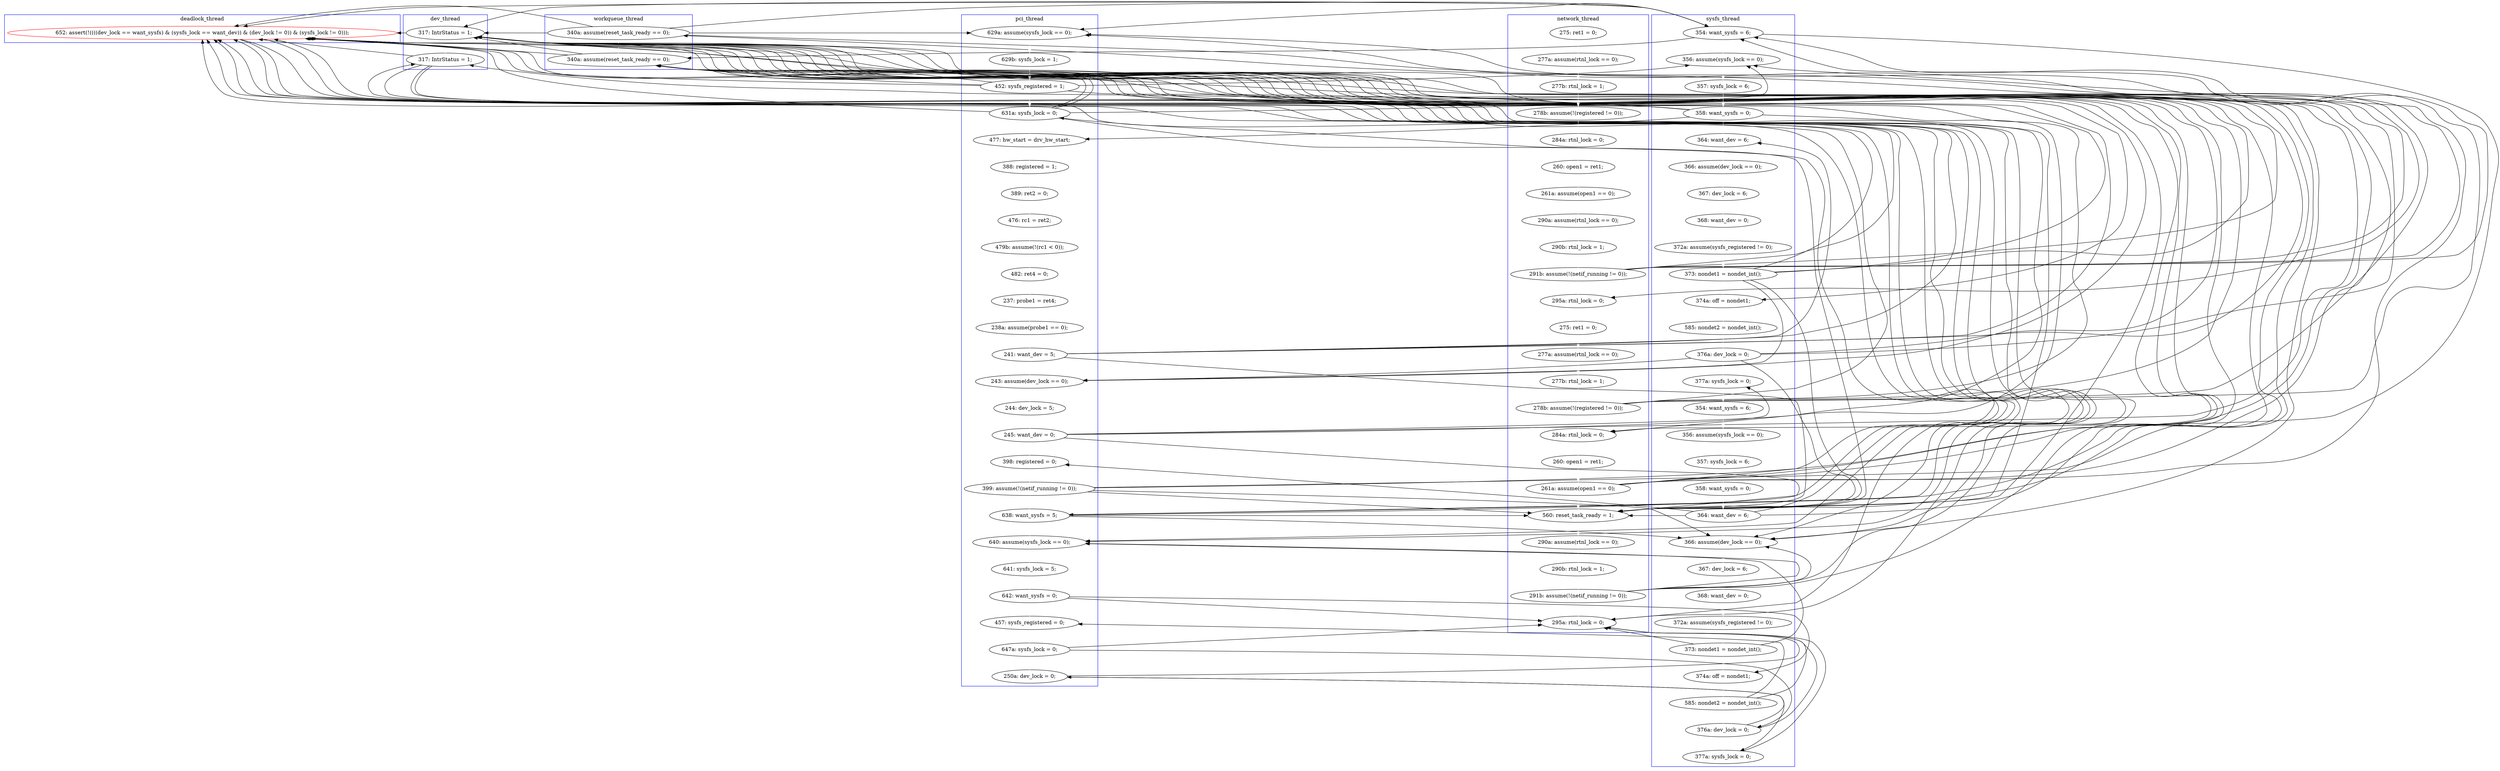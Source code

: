 digraph Counterexample {
	158 -> 176 [color = white, style = solid]
	81 -> 92 [color = white, style = solid]
	142 -> 143 [color = white, style = solid]
	191 -> 196 [color = white, style = solid]
	127 -> 130 [color = white, style = solid]
	145 -> 150 [color = black, style = solid, constraint = false]
	187 -> 191 [color = white, style = solid]
	49 -> 168 [color = black, style = solid, constraint = false]
	120 -> 156 [color = black, style = solid, constraint = false]
	158 -> 167 [color = black, style = solid, constraint = false]
	120 -> 136 [color = white, style = solid]
	99 -> 101 [color = black, style = solid, constraint = false]
	49 -> 82 [color = black, style = solid, constraint = false]
	90 -> 156 [color = black, style = solid, constraint = false]
	49 -> 55 [color = black, style = solid, constraint = false]
	156 -> 159 [color = black, style = solid, constraint = false]
	81 -> 156 [color = black, style = solid, constraint = false]
	35 -> 36 [color = white, style = solid]
	168 -> 176 [color = black, style = solid, constraint = false]
	103 -> 121 [color = white, style = solid]
	138 -> 156 [color = black, style = solid, constraint = false]
	156 -> 168 [color = black, style = solid, constraint = false]
	122 -> 123 [color = white, style = solid]
	124 -> 126 [color = white, style = solid]
	127 -> 168 [color = black, style = solid, constraint = false]
	138 -> 139 [color = black, style = solid, constraint = false]
	170 -> 171 [color = white, style = solid]
	49 -> 86 [color = black, style = solid, constraint = false]
	129 -> 130 [color = black, style = solid, constraint = false]
	129 -> 136 [color = black, style = solid, constraint = false]
	82 -> 168 [color = black, style = solid, constraint = false]
	195 -> 205 [color = black, style = solid, constraint = false]
	103 -> 104 [color = black, style = solid, constraint = false]
	141 -> 142 [color = white, style = solid]
	136 -> 137 [color = white, style = solid]
	139 -> 141 [color = white, style = solid]
	151 -> 168 [color = black, style = solid, constraint = false]
	191 -> 195 [color = black, style = solid, constraint = false]
	79 -> 81 [color = white, style = solid]
	129 -> 159 [color = black, style = solid, constraint = false]
	49 -> 63 [color = white, style = solid]
	138 -> 150 [color = white, style = solid]
	145 -> 156 [color = black, style = solid, constraint = false]
	87 -> 90 [color = white, style = solid]
	175 -> 205 [color = black, style = solid, constraint = false]
	159 -> 163 [color = white, style = solid]
	32 -> 35 [color = white, style = solid]
	127 -> 156 [color = black, style = solid, constraint = false]
	169 -> 170 [color = white, style = solid]
	104 -> 109 [color = white, style = solid]
	96 -> 99 [color = black, style = solid, constraint = false]
	158 -> 169 [color = black, style = solid, constraint = false]
	82 -> 101 [color = white, style = solid]
	93 -> 96 [color = white, style = solid]
	135 -> 168 [color = black, style = solid, constraint = false]
	166 -> 168 [color = black, style = solid, constraint = false]
	177 -> 178 [color = white, style = solid]
	99 -> 159 [color = black, style = solid, constraint = false]
	46 -> 47 [color = white, style = solid]
	49 -> 156 [color = black, style = solid, constraint = false]
	151 -> 169 [color = black, style = solid, constraint = false]
	133 -> 135 [color = white, style = solid]
	82 -> 92 [color = black, style = solid, constraint = false]
	158 -> 159 [color = black, style = solid, constraint = false]
	101 -> 102 [color = white, style = solid]
	99 -> 104 [color = white, style = solid]
	150 -> 151 [color = white, style = solid]
	82 -> 86 [color = black, style = solid, constraint = false]
	135 -> 136 [color = black, style = solid, constraint = false]
	151 -> 158 [color = white, style = solid]
	81 -> 129 [color = black, style = solid, constraint = false]
	82 -> 156 [color = black, style = solid, constraint = false]
	129 -> 168 [color = black, style = solid, constraint = false]
	166 -> 167 [color = black, style = solid, constraint = false]
	82 -> 129 [color = black, style = solid, constraint = false]
	178 -> 187 [color = white, style = solid]
	55 -> 129 [color = white, style = solid]
	39 -> 46 [color = white, style = solid]
	145 -> 169 [color = white, style = solid]
	168 -> 169 [color = black, style = solid, constraint = false]
	99 -> 156 [color = black, style = solid, constraint = false]
	156 -> 167 [color = white, style = solid]
	151 -> 156 [color = black, style = solid, constraint = false]
	174 -> 175 [color = white, style = solid]
	109 -> 110 [color = white, style = solid]
	55 -> 63 [color = black, style = solid, constraint = false]
	178 -> 179 [color = black, style = solid, constraint = false]
	90 -> 92 [color = black, style = solid, constraint = false]
	135 -> 139 [color = white, style = solid]
	163 -> 164 [color = white, style = solid]
	99 -> 129 [color = black, style = solid, constraint = false]
	36 -> 39 [color = white, style = solid]
	29 -> 32 [color = white, style = solid]
	123 -> 124 [color = white, style = solid]
	196 -> 197 [color = black, style = solid, constraint = false]
	167 -> 176 [color = black, style = solid, constraint = false]
	183 -> 205 [color = black, style = solid, constraint = false]
	171 -> 174 [color = white, style = solid]
	127 -> 129 [color = black, style = solid, constraint = false]
	96 -> 159 [color = white, style = solid]
	110 -> 111 [color = white, style = solid]
	78 -> 79 [color = white, style = solid]
	195 -> 197 [color = white, style = solid]
	55 -> 156 [color = black, style = solid, constraint = false]
	178 -> 205 [color = black, style = solid, constraint = false]
	127 -> 159 [color = black, style = solid, constraint = false]
	195 -> 196 [color = black, style = solid, constraint = false]
	166 -> 205 [color = white, style = solid]
	47 -> 49 [color = white, style = solid]
	127 -> 136 [color = black, style = solid, constraint = false]
	138 -> 168 [color = black, style = solid, constraint = false]
	90 -> 101 [color = black, style = solid, constraint = false]
	183 -> 195 [color = white, style = solid]
	114 -> 115 [color = white, style = solid]
	145 -> 159 [color = black, style = solid, constraint = false]
	96 -> 156 [color = black, style = solid, constraint = false]
	28 -> 29 [color = white, style = solid]
	144 -> 145 [color = white, style = solid]
	81 -> 82 [color = black, style = solid, constraint = false]
	130 -> 133 [color = white, style = solid]
	151 -> 159 [color = black, style = solid, constraint = false]
	179 -> 183 [color = white, style = solid]
	63 -> 77 [color = white, style = solid]
	138 -> 159 [color = black, style = solid, constraint = false]
	55 -> 86 [color = black, style = solid, constraint = false]
	116 -> 119 [color = white, style = solid]
	86 -> 87 [color = white, style = solid]
	55 -> 82 [color = black, style = solid, constraint = false]
	167 -> 168 [color = black, style = solid, constraint = false]
	167 -> 205 [color = black, style = solid, constraint = false]
	158 -> 168 [color = black, style = solid, constraint = false]
	27 -> 28 [color = white, style = solid]
	135 -> 159 [color = black, style = solid, constraint = false]
	143 -> 144 [color = white, style = solid]
	120 -> 129 [color = black, style = solid, constraint = false]
	145 -> 168 [color = black, style = solid, constraint = false]
	191 -> 205 [color = black, style = solid, constraint = false]
	164 -> 166 [color = white, style = solid]
	166 -> 176 [color = black, style = solid, constraint = false]
	175 -> 176 [color = black, style = solid, constraint = false]
	96 -> 101 [color = black, style = solid, constraint = false]
	120 -> 121 [color = black, style = solid, constraint = false]
	81 -> 86 [color = black, style = solid, constraint = false]
	156 -> 169 [color = black, style = solid, constraint = false]
	103 -> 129 [color = black, style = solid, constraint = false]
	103 -> 159 [color = black, style = solid, constraint = false]
	96 -> 168 [color = black, style = solid, constraint = false]
	183 -> 187 [color = black, style = solid, constraint = false]
	156 -> 158 [color = black, style = solid, constraint = false]
	137 -> 138 [color = white, style = solid]
	168 -> 205 [color = black, style = solid, constraint = false]
	96 -> 129 [color = black, style = solid, constraint = false]
	103 -> 168 [color = black, style = solid, constraint = false]
	176 -> 177 [color = white, style = solid]
	126 -> 127 [color = white, style = solid]
	129 -> 156 [color = black, style = solid, constraint = false]
	103 -> 156 [color = black, style = solid, constraint = false]
	90 -> 129 [color = black, style = solid, constraint = false]
	55 -> 168 [color = black, style = solid, constraint = false]
	111 -> 114 [color = white, style = solid]
	135 -> 156 [color = black, style = solid, constraint = false]
	99 -> 168 [color = black, style = solid, constraint = false]
	90 -> 168 [color = black, style = solid, constraint = false]
	102 -> 103 [color = white, style = solid]
	121 -> 122 [color = white, style = solid]
	119 -> 120 [color = white, style = solid]
	175 -> 179 [color = white, style = solid]
	115 -> 116 [color = white, style = solid]
	81 -> 168 [color = black, style = solid, constraint = false]
	77 -> 78 [color = white, style = solid]
	197 -> 205 [color = black, style = solid, constraint = false]
	167 -> 169 [color = black, style = solid, constraint = false]
	196 -> 205 [color = black, style = solid, constraint = false]
	166 -> 169 [color = black, style = solid, constraint = false]
	120 -> 168 [color = black, style = solid, constraint = false]
	120 -> 159 [color = black, style = solid, constraint = false]
	92 -> 93 [color = white, style = solid]
	90 -> 99 [color = white, style = solid]
	subgraph cluster5 {
		label = workqueue_thread
		color = blue
		129  [label = "340a: assume(reset_task_ready == 0);"]
		55  [label = "340a: assume(reset_task_ready == 0);"]
	}
	subgraph cluster8 {
		label = deadlock_thread
		color = blue
		168  [label = "652: assert(!((((dev_lock == want_sysfs) & (sysfs_lock == want_dev)) & (dev_lock != 0)) & (sysfs_lock != 0)));", color = red]
	}
	subgraph cluster7 {
		label = dev_thread
		color = blue
		167  [label = "317: IntrStatus = 1;"]
		156  [label = "317: IntrStatus = 1;"]
	}
	subgraph cluster2 {
		label = network_thread
		color = blue
		79  [label = "277b: rtnl_lock = 1;"]
		92  [label = "284a: rtnl_lock = 0;"]
		29  [label = "277b: rtnl_lock = 1;"]
		36  [label = "260: open1 = ret1;"]
		81  [label = "278b: assume(!(registered != 0));"]
		93  [label = "260: open1 = ret1;"]
		96  [label = "261a: assume(open1 == 0);"]
		63  [label = "295a: rtnl_lock = 0;"]
		39  [label = "261a: assume(open1 == 0);"]
		28  [label = "277a: assume(rtnl_lock == 0);"]
		27  [label = "275: ret1 = 0;"]
		159  [label = "560: reset_task_ready = 1;"]
		35  [label = "284a: rtnl_lock = 0;"]
		77  [label = "275: ret1 = 0;"]
		46  [label = "290a: assume(rtnl_lock == 0);"]
		49  [label = "291b: assume(!(netif_running != 0));"]
		32  [label = "278b: assume(!(registered != 0));"]
		166  [label = "291b: assume(!(netif_running != 0));"]
		47  [label = "290b: rtnl_lock = 1;"]
		78  [label = "277a: assume(rtnl_lock == 0);"]
		163  [label = "290a: assume(rtnl_lock == 0);"]
		205  [label = "295a: rtnl_lock = 0;"]
		164  [label = "290b: rtnl_lock = 1;"]
	}
	subgraph cluster6 {
		label = sysfs_thread
		color = blue
		197  [label = "377a: sysfs_lock = 0;"]
		122  [label = "366: assume(dev_lock == 0);"]
		171  [label = "368: want_dev = 0;"]
		195  [label = "376a: dev_lock = 0;"]
		101  [label = "356: assume(sysfs_lock == 0);"]
		143  [label = "357: sysfs_lock = 6;"]
		139  [label = "377a: sysfs_lock = 0;"]
		144  [label = "358: want_sysfs = 0;"]
		175  [label = "373: nondet1 = nondet_int();"]
		130  [label = "374a: off = nondet1;"]
		102  [label = "357: sysfs_lock = 6;"]
		103  [label = "358: want_sysfs = 0;"]
		82  [label = "354: want_sysfs = 6;"]
		183  [label = "585: nondet2 = nondet_int();"]
		145  [label = "364: want_dev = 6;"]
		126  [label = "372a: assume(sysfs_registered != 0);"]
		123  [label = "367: dev_lock = 6;"]
		124  [label = "368: want_dev = 0;"]
		142  [label = "356: assume(sysfs_lock == 0);"]
		121  [label = "364: want_dev = 6;"]
		174  [label = "372a: assume(sysfs_registered != 0);"]
		133  [label = "585: nondet2 = nondet_int();"]
		170  [label = "367: dev_lock = 6;"]
		169  [label = "366: assume(dev_lock == 0);"]
		135  [label = "376a: dev_lock = 0;"]
		141  [label = "354: want_sysfs = 6;"]
		127  [label = "373: nondet1 = nondet_int();"]
		179  [label = "374a: off = nondet1;"]
	}
	subgraph cluster1 {
		label = pci_thread
		color = blue
		104  [label = "477: hw_start = drv_hw_start;"]
		191  [label = "647a: sysfs_lock = 0;"]
		178  [label = "642: want_sysfs = 0;"]
		138  [label = "245: want_dev = 0;"]
		114  [label = "479b: assume(!(rc1 < 0));"]
		87  [label = "629b: sysfs_lock = 1;"]
		151  [label = "399: assume(!(netif_running != 0));"]
		120  [label = "241: want_dev = 5;"]
		150  [label = "398: registered = 0;"]
		196  [label = "250a: dev_lock = 0;"]
		109  [label = "388: registered = 1;"]
		119  [label = "238a: assume(probe1 == 0);"]
		158  [label = "638: want_sysfs = 5;"]
		137  [label = "244: dev_lock = 5;"]
		115  [label = "482: ret4 = 0;"]
		116  [label = "237: probe1 = ret4;"]
		111  [label = "476: rc1 = ret2;"]
		136  [label = "243: assume(dev_lock == 0);"]
		90  [label = "452: sysfs_registered = 1;"]
		177  [label = "641: sysfs_lock = 5;"]
		176  [label = "640: assume(sysfs_lock == 0);"]
		187  [label = "457: sysfs_registered = 0;"]
		86  [label = "629a: assume(sysfs_lock == 0);"]
		110  [label = "389: ret2 = 0;"]
		99  [label = "631a: sysfs_lock = 0;"]
	}
}